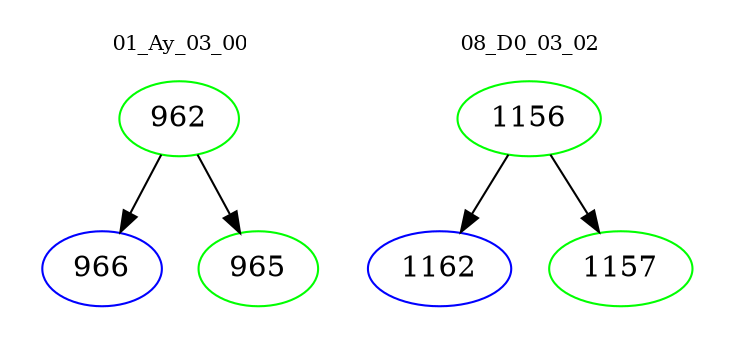 digraph{
subgraph cluster_0 {
color = white
label = "01_Ay_03_00";
fontsize=10;
T0_962 [label="962", color="green"]
T0_962 -> T0_966 [color="black"]
T0_966 [label="966", color="blue"]
T0_962 -> T0_965 [color="black"]
T0_965 [label="965", color="green"]
}
subgraph cluster_1 {
color = white
label = "08_D0_03_02";
fontsize=10;
T1_1156 [label="1156", color="green"]
T1_1156 -> T1_1162 [color="black"]
T1_1162 [label="1162", color="blue"]
T1_1156 -> T1_1157 [color="black"]
T1_1157 [label="1157", color="green"]
}
}
